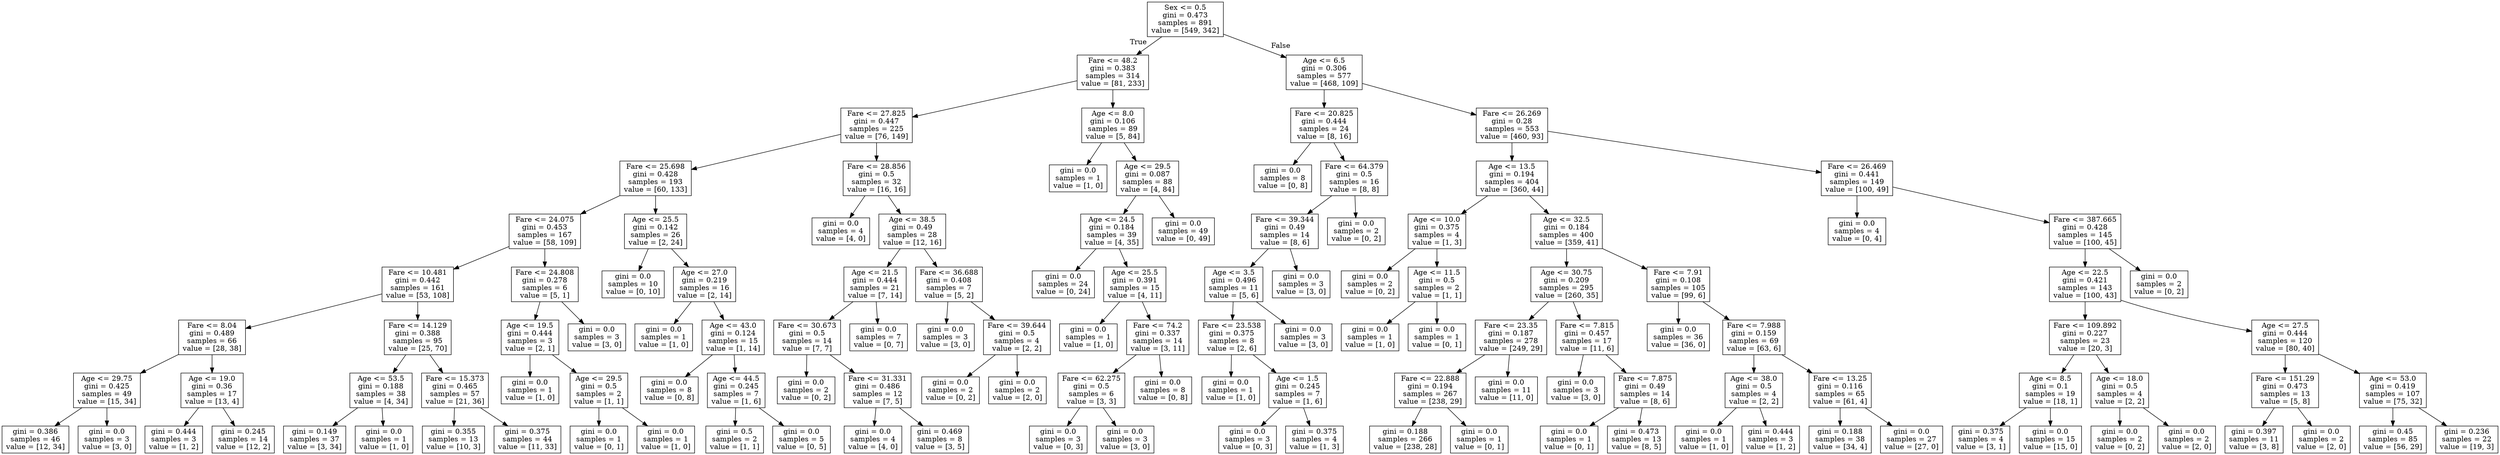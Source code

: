 digraph Tree {
node [shape=box] ;
0 [label="Sex <= 0.5\ngini = 0.473\nsamples = 891\nvalue = [549, 342]"] ;
1 [label="Fare <= 48.2\ngini = 0.383\nsamples = 314\nvalue = [81, 233]"] ;
0 -> 1 [labeldistance=2.5, labelangle=45, headlabel="True"] ;
2 [label="Fare <= 27.825\ngini = 0.447\nsamples = 225\nvalue = [76, 149]"] ;
1 -> 2 ;
3 [label="Fare <= 25.698\ngini = 0.428\nsamples = 193\nvalue = [60, 133]"] ;
2 -> 3 ;
4 [label="Fare <= 24.075\ngini = 0.453\nsamples = 167\nvalue = [58, 109]"] ;
3 -> 4 ;
5 [label="Fare <= 10.481\ngini = 0.442\nsamples = 161\nvalue = [53, 108]"] ;
4 -> 5 ;
6 [label="Fare <= 8.04\ngini = 0.489\nsamples = 66\nvalue = [28, 38]"] ;
5 -> 6 ;
7 [label="Age <= 29.75\ngini = 0.425\nsamples = 49\nvalue = [15, 34]"] ;
6 -> 7 ;
8 [label="gini = 0.386\nsamples = 46\nvalue = [12, 34]"] ;
7 -> 8 ;
9 [label="gini = 0.0\nsamples = 3\nvalue = [3, 0]"] ;
7 -> 9 ;
10 [label="Age <= 19.0\ngini = 0.36\nsamples = 17\nvalue = [13, 4]"] ;
6 -> 10 ;
11 [label="gini = 0.444\nsamples = 3\nvalue = [1, 2]"] ;
10 -> 11 ;
12 [label="gini = 0.245\nsamples = 14\nvalue = [12, 2]"] ;
10 -> 12 ;
13 [label="Fare <= 14.129\ngini = 0.388\nsamples = 95\nvalue = [25, 70]"] ;
5 -> 13 ;
14 [label="Age <= 53.5\ngini = 0.188\nsamples = 38\nvalue = [4, 34]"] ;
13 -> 14 ;
15 [label="gini = 0.149\nsamples = 37\nvalue = [3, 34]"] ;
14 -> 15 ;
16 [label="gini = 0.0\nsamples = 1\nvalue = [1, 0]"] ;
14 -> 16 ;
17 [label="Fare <= 15.373\ngini = 0.465\nsamples = 57\nvalue = [21, 36]"] ;
13 -> 17 ;
18 [label="gini = 0.355\nsamples = 13\nvalue = [10, 3]"] ;
17 -> 18 ;
19 [label="gini = 0.375\nsamples = 44\nvalue = [11, 33]"] ;
17 -> 19 ;
20 [label="Fare <= 24.808\ngini = 0.278\nsamples = 6\nvalue = [5, 1]"] ;
4 -> 20 ;
21 [label="Age <= 19.5\ngini = 0.444\nsamples = 3\nvalue = [2, 1]"] ;
20 -> 21 ;
22 [label="gini = 0.0\nsamples = 1\nvalue = [1, 0]"] ;
21 -> 22 ;
23 [label="Age <= 29.5\ngini = 0.5\nsamples = 2\nvalue = [1, 1]"] ;
21 -> 23 ;
24 [label="gini = 0.0\nsamples = 1\nvalue = [0, 1]"] ;
23 -> 24 ;
25 [label="gini = 0.0\nsamples = 1\nvalue = [1, 0]"] ;
23 -> 25 ;
26 [label="gini = 0.0\nsamples = 3\nvalue = [3, 0]"] ;
20 -> 26 ;
27 [label="Age <= 25.5\ngini = 0.142\nsamples = 26\nvalue = [2, 24]"] ;
3 -> 27 ;
28 [label="gini = 0.0\nsamples = 10\nvalue = [0, 10]"] ;
27 -> 28 ;
29 [label="Age <= 27.0\ngini = 0.219\nsamples = 16\nvalue = [2, 14]"] ;
27 -> 29 ;
30 [label="gini = 0.0\nsamples = 1\nvalue = [1, 0]"] ;
29 -> 30 ;
31 [label="Age <= 43.0\ngini = 0.124\nsamples = 15\nvalue = [1, 14]"] ;
29 -> 31 ;
32 [label="gini = 0.0\nsamples = 8\nvalue = [0, 8]"] ;
31 -> 32 ;
33 [label="Age <= 44.5\ngini = 0.245\nsamples = 7\nvalue = [1, 6]"] ;
31 -> 33 ;
34 [label="gini = 0.5\nsamples = 2\nvalue = [1, 1]"] ;
33 -> 34 ;
35 [label="gini = 0.0\nsamples = 5\nvalue = [0, 5]"] ;
33 -> 35 ;
36 [label="Fare <= 28.856\ngini = 0.5\nsamples = 32\nvalue = [16, 16]"] ;
2 -> 36 ;
37 [label="gini = 0.0\nsamples = 4\nvalue = [4, 0]"] ;
36 -> 37 ;
38 [label="Age <= 38.5\ngini = 0.49\nsamples = 28\nvalue = [12, 16]"] ;
36 -> 38 ;
39 [label="Age <= 21.5\ngini = 0.444\nsamples = 21\nvalue = [7, 14]"] ;
38 -> 39 ;
40 [label="Fare <= 30.673\ngini = 0.5\nsamples = 14\nvalue = [7, 7]"] ;
39 -> 40 ;
41 [label="gini = 0.0\nsamples = 2\nvalue = [0, 2]"] ;
40 -> 41 ;
42 [label="Fare <= 31.331\ngini = 0.486\nsamples = 12\nvalue = [7, 5]"] ;
40 -> 42 ;
43 [label="gini = 0.0\nsamples = 4\nvalue = [4, 0]"] ;
42 -> 43 ;
44 [label="gini = 0.469\nsamples = 8\nvalue = [3, 5]"] ;
42 -> 44 ;
45 [label="gini = 0.0\nsamples = 7\nvalue = [0, 7]"] ;
39 -> 45 ;
46 [label="Fare <= 36.688\ngini = 0.408\nsamples = 7\nvalue = [5, 2]"] ;
38 -> 46 ;
47 [label="gini = 0.0\nsamples = 3\nvalue = [3, 0]"] ;
46 -> 47 ;
48 [label="Fare <= 39.644\ngini = 0.5\nsamples = 4\nvalue = [2, 2]"] ;
46 -> 48 ;
49 [label="gini = 0.0\nsamples = 2\nvalue = [0, 2]"] ;
48 -> 49 ;
50 [label="gini = 0.0\nsamples = 2\nvalue = [2, 0]"] ;
48 -> 50 ;
51 [label="Age <= 8.0\ngini = 0.106\nsamples = 89\nvalue = [5, 84]"] ;
1 -> 51 ;
52 [label="gini = 0.0\nsamples = 1\nvalue = [1, 0]"] ;
51 -> 52 ;
53 [label="Age <= 29.5\ngini = 0.087\nsamples = 88\nvalue = [4, 84]"] ;
51 -> 53 ;
54 [label="Age <= 24.5\ngini = 0.184\nsamples = 39\nvalue = [4, 35]"] ;
53 -> 54 ;
55 [label="gini = 0.0\nsamples = 24\nvalue = [0, 24]"] ;
54 -> 55 ;
56 [label="Age <= 25.5\ngini = 0.391\nsamples = 15\nvalue = [4, 11]"] ;
54 -> 56 ;
57 [label="gini = 0.0\nsamples = 1\nvalue = [1, 0]"] ;
56 -> 57 ;
58 [label="Fare <= 74.2\ngini = 0.337\nsamples = 14\nvalue = [3, 11]"] ;
56 -> 58 ;
59 [label="Fare <= 62.275\ngini = 0.5\nsamples = 6\nvalue = [3, 3]"] ;
58 -> 59 ;
60 [label="gini = 0.0\nsamples = 3\nvalue = [0, 3]"] ;
59 -> 60 ;
61 [label="gini = 0.0\nsamples = 3\nvalue = [3, 0]"] ;
59 -> 61 ;
62 [label="gini = 0.0\nsamples = 8\nvalue = [0, 8]"] ;
58 -> 62 ;
63 [label="gini = 0.0\nsamples = 49\nvalue = [0, 49]"] ;
53 -> 63 ;
64 [label="Age <= 6.5\ngini = 0.306\nsamples = 577\nvalue = [468, 109]"] ;
0 -> 64 [labeldistance=2.5, labelangle=-45, headlabel="False"] ;
65 [label="Fare <= 20.825\ngini = 0.444\nsamples = 24\nvalue = [8, 16]"] ;
64 -> 65 ;
66 [label="gini = 0.0\nsamples = 8\nvalue = [0, 8]"] ;
65 -> 66 ;
67 [label="Fare <= 64.379\ngini = 0.5\nsamples = 16\nvalue = [8, 8]"] ;
65 -> 67 ;
68 [label="Fare <= 39.344\ngini = 0.49\nsamples = 14\nvalue = [8, 6]"] ;
67 -> 68 ;
69 [label="Age <= 3.5\ngini = 0.496\nsamples = 11\nvalue = [5, 6]"] ;
68 -> 69 ;
70 [label="Fare <= 23.538\ngini = 0.375\nsamples = 8\nvalue = [2, 6]"] ;
69 -> 70 ;
71 [label="gini = 0.0\nsamples = 1\nvalue = [1, 0]"] ;
70 -> 71 ;
72 [label="Age <= 1.5\ngini = 0.245\nsamples = 7\nvalue = [1, 6]"] ;
70 -> 72 ;
73 [label="gini = 0.0\nsamples = 3\nvalue = [0, 3]"] ;
72 -> 73 ;
74 [label="gini = 0.375\nsamples = 4\nvalue = [1, 3]"] ;
72 -> 74 ;
75 [label="gini = 0.0\nsamples = 3\nvalue = [3, 0]"] ;
69 -> 75 ;
76 [label="gini = 0.0\nsamples = 3\nvalue = [3, 0]"] ;
68 -> 76 ;
77 [label="gini = 0.0\nsamples = 2\nvalue = [0, 2]"] ;
67 -> 77 ;
78 [label="Fare <= 26.269\ngini = 0.28\nsamples = 553\nvalue = [460, 93]"] ;
64 -> 78 ;
79 [label="Age <= 13.5\ngini = 0.194\nsamples = 404\nvalue = [360, 44]"] ;
78 -> 79 ;
80 [label="Age <= 10.0\ngini = 0.375\nsamples = 4\nvalue = [1, 3]"] ;
79 -> 80 ;
81 [label="gini = 0.0\nsamples = 2\nvalue = [0, 2]"] ;
80 -> 81 ;
82 [label="Age <= 11.5\ngini = 0.5\nsamples = 2\nvalue = [1, 1]"] ;
80 -> 82 ;
83 [label="gini = 0.0\nsamples = 1\nvalue = [1, 0]"] ;
82 -> 83 ;
84 [label="gini = 0.0\nsamples = 1\nvalue = [0, 1]"] ;
82 -> 84 ;
85 [label="Age <= 32.5\ngini = 0.184\nsamples = 400\nvalue = [359, 41]"] ;
79 -> 85 ;
86 [label="Age <= 30.75\ngini = 0.209\nsamples = 295\nvalue = [260, 35]"] ;
85 -> 86 ;
87 [label="Fare <= 23.35\ngini = 0.187\nsamples = 278\nvalue = [249, 29]"] ;
86 -> 87 ;
88 [label="Fare <= 22.888\ngini = 0.194\nsamples = 267\nvalue = [238, 29]"] ;
87 -> 88 ;
89 [label="gini = 0.188\nsamples = 266\nvalue = [238, 28]"] ;
88 -> 89 ;
90 [label="gini = 0.0\nsamples = 1\nvalue = [0, 1]"] ;
88 -> 90 ;
91 [label="gini = 0.0\nsamples = 11\nvalue = [11, 0]"] ;
87 -> 91 ;
92 [label="Fare <= 7.815\ngini = 0.457\nsamples = 17\nvalue = [11, 6]"] ;
86 -> 92 ;
93 [label="gini = 0.0\nsamples = 3\nvalue = [3, 0]"] ;
92 -> 93 ;
94 [label="Fare <= 7.875\ngini = 0.49\nsamples = 14\nvalue = [8, 6]"] ;
92 -> 94 ;
95 [label="gini = 0.0\nsamples = 1\nvalue = [0, 1]"] ;
94 -> 95 ;
96 [label="gini = 0.473\nsamples = 13\nvalue = [8, 5]"] ;
94 -> 96 ;
97 [label="Fare <= 7.91\ngini = 0.108\nsamples = 105\nvalue = [99, 6]"] ;
85 -> 97 ;
98 [label="gini = 0.0\nsamples = 36\nvalue = [36, 0]"] ;
97 -> 98 ;
99 [label="Fare <= 7.988\ngini = 0.159\nsamples = 69\nvalue = [63, 6]"] ;
97 -> 99 ;
100 [label="Age <= 38.0\ngini = 0.5\nsamples = 4\nvalue = [2, 2]"] ;
99 -> 100 ;
101 [label="gini = 0.0\nsamples = 1\nvalue = [1, 0]"] ;
100 -> 101 ;
102 [label="gini = 0.444\nsamples = 3\nvalue = [1, 2]"] ;
100 -> 102 ;
103 [label="Fare <= 13.25\ngini = 0.116\nsamples = 65\nvalue = [61, 4]"] ;
99 -> 103 ;
104 [label="gini = 0.188\nsamples = 38\nvalue = [34, 4]"] ;
103 -> 104 ;
105 [label="gini = 0.0\nsamples = 27\nvalue = [27, 0]"] ;
103 -> 105 ;
106 [label="Fare <= 26.469\ngini = 0.441\nsamples = 149\nvalue = [100, 49]"] ;
78 -> 106 ;
107 [label="gini = 0.0\nsamples = 4\nvalue = [0, 4]"] ;
106 -> 107 ;
108 [label="Fare <= 387.665\ngini = 0.428\nsamples = 145\nvalue = [100, 45]"] ;
106 -> 108 ;
109 [label="Age <= 22.5\ngini = 0.421\nsamples = 143\nvalue = [100, 43]"] ;
108 -> 109 ;
110 [label="Fare <= 109.892\ngini = 0.227\nsamples = 23\nvalue = [20, 3]"] ;
109 -> 110 ;
111 [label="Age <= 8.5\ngini = 0.1\nsamples = 19\nvalue = [18, 1]"] ;
110 -> 111 ;
112 [label="gini = 0.375\nsamples = 4\nvalue = [3, 1]"] ;
111 -> 112 ;
113 [label="gini = 0.0\nsamples = 15\nvalue = [15, 0]"] ;
111 -> 113 ;
114 [label="Age <= 18.0\ngini = 0.5\nsamples = 4\nvalue = [2, 2]"] ;
110 -> 114 ;
115 [label="gini = 0.0\nsamples = 2\nvalue = [0, 2]"] ;
114 -> 115 ;
116 [label="gini = 0.0\nsamples = 2\nvalue = [2, 0]"] ;
114 -> 116 ;
117 [label="Age <= 27.5\ngini = 0.444\nsamples = 120\nvalue = [80, 40]"] ;
109 -> 117 ;
118 [label="Fare <= 151.29\ngini = 0.473\nsamples = 13\nvalue = [5, 8]"] ;
117 -> 118 ;
119 [label="gini = 0.397\nsamples = 11\nvalue = [3, 8]"] ;
118 -> 119 ;
120 [label="gini = 0.0\nsamples = 2\nvalue = [2, 0]"] ;
118 -> 120 ;
121 [label="Age <= 53.0\ngini = 0.419\nsamples = 107\nvalue = [75, 32]"] ;
117 -> 121 ;
122 [label="gini = 0.45\nsamples = 85\nvalue = [56, 29]"] ;
121 -> 122 ;
123 [label="gini = 0.236\nsamples = 22\nvalue = [19, 3]"] ;
121 -> 123 ;
124 [label="gini = 0.0\nsamples = 2\nvalue = [0, 2]"] ;
108 -> 124 ;
}